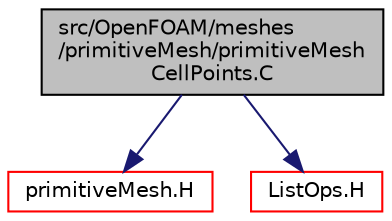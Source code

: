 digraph "src/OpenFOAM/meshes/primitiveMesh/primitiveMeshCellPoints.C"
{
  bgcolor="transparent";
  edge [fontname="Helvetica",fontsize="10",labelfontname="Helvetica",labelfontsize="10"];
  node [fontname="Helvetica",fontsize="10",shape=record];
  Node0 [label="src/OpenFOAM/meshes\l/primitiveMesh/primitiveMesh\lCellPoints.C",height=0.2,width=0.4,color="black", fillcolor="grey75", style="filled", fontcolor="black"];
  Node0 -> Node1 [color="midnightblue",fontsize="10",style="solid",fontname="Helvetica"];
  Node1 [label="primitiveMesh.H",height=0.2,width=0.4,color="red",URL="$a12650.html"];
  Node0 -> Node108 [color="midnightblue",fontsize="10",style="solid",fontname="Helvetica"];
  Node108 [label="ListOps.H",height=0.2,width=0.4,color="red",URL="$a09389.html",tooltip="Various functions to operate on Lists. "];
}
